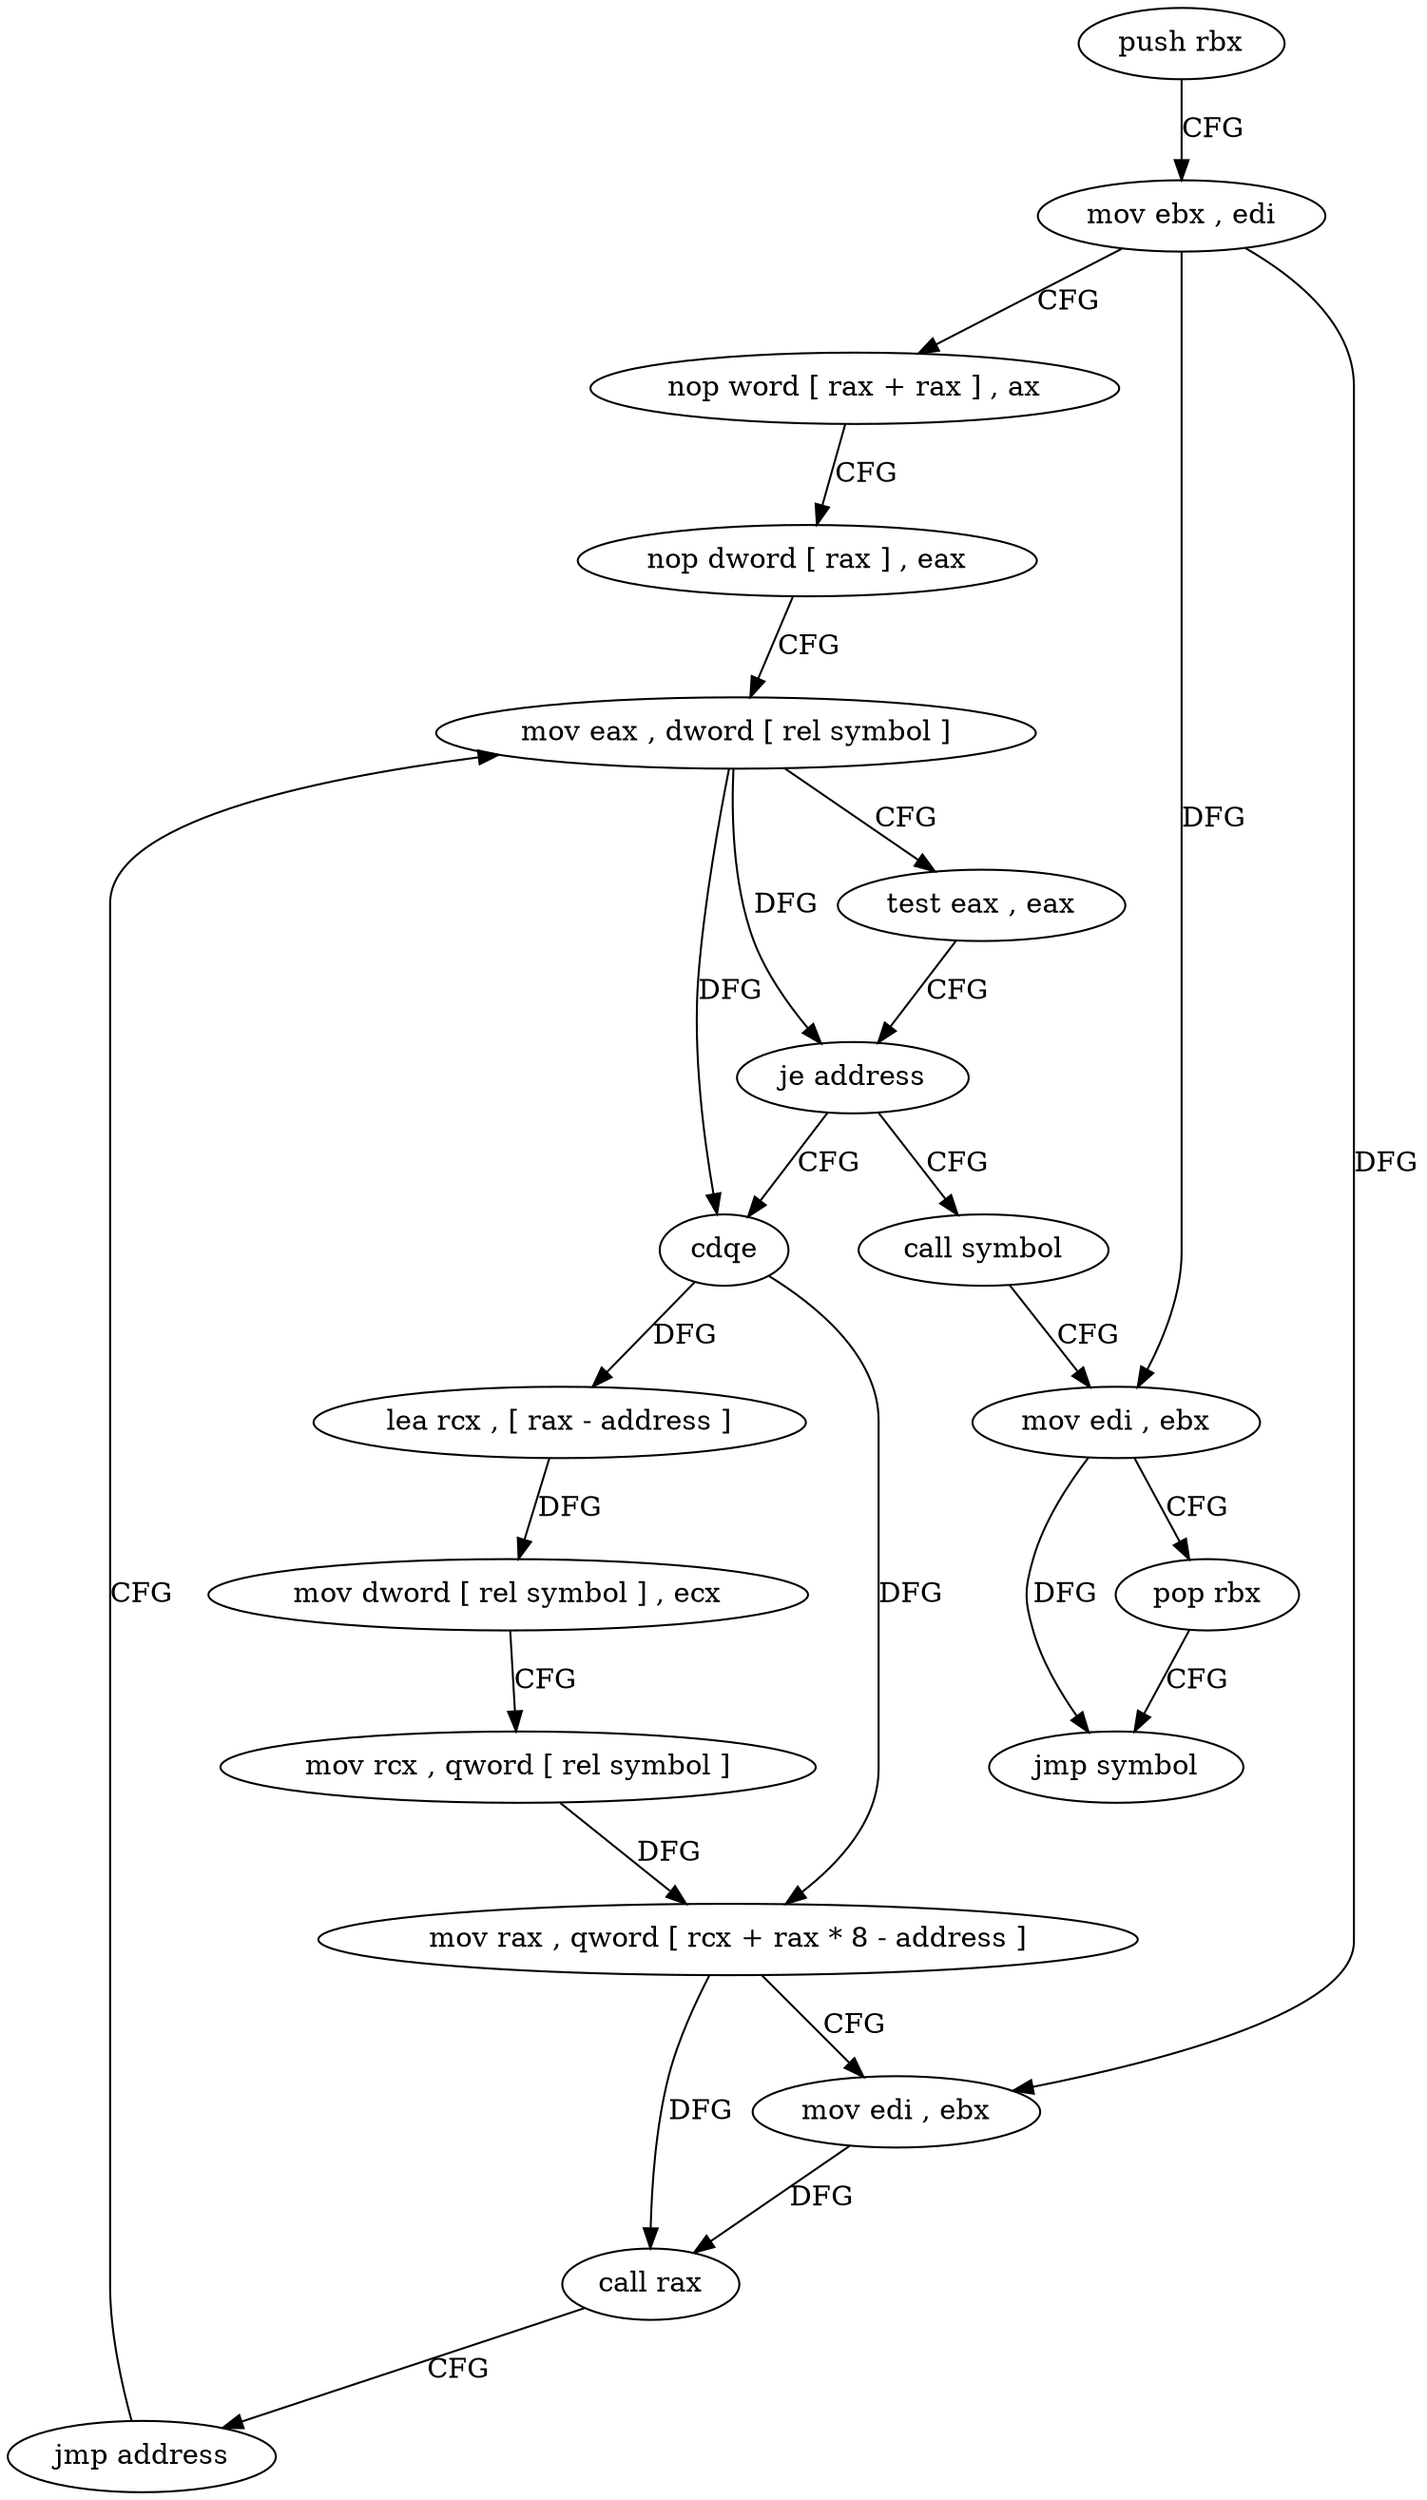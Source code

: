 digraph "func" {
"161408" [label = "push rbx" ]
"161409" [label = "mov ebx , edi" ]
"161411" [label = "nop word [ rax + rax ] , ax" ]
"161421" [label = "nop dword [ rax ] , eax" ]
"161424" [label = "mov eax , dword [ rel symbol ]" ]
"161464" [label = "call symbol" ]
"161469" [label = "mov edi , ebx" ]
"161471" [label = "pop rbx" ]
"161472" [label = "jmp symbol" ]
"161434" [label = "cdqe" ]
"161436" [label = "lea rcx , [ rax - address ]" ]
"161440" [label = "mov dword [ rel symbol ] , ecx" ]
"161446" [label = "mov rcx , qword [ rel symbol ]" ]
"161453" [label = "mov rax , qword [ rcx + rax * 8 - address ]" ]
"161458" [label = "mov edi , ebx" ]
"161460" [label = "call rax" ]
"161462" [label = "jmp address" ]
"161430" [label = "test eax , eax" ]
"161432" [label = "je address" ]
"161408" -> "161409" [ label = "CFG" ]
"161409" -> "161411" [ label = "CFG" ]
"161409" -> "161469" [ label = "DFG" ]
"161409" -> "161458" [ label = "DFG" ]
"161411" -> "161421" [ label = "CFG" ]
"161421" -> "161424" [ label = "CFG" ]
"161424" -> "161430" [ label = "CFG" ]
"161424" -> "161432" [ label = "DFG" ]
"161424" -> "161434" [ label = "DFG" ]
"161464" -> "161469" [ label = "CFG" ]
"161469" -> "161471" [ label = "CFG" ]
"161469" -> "161472" [ label = "DFG" ]
"161471" -> "161472" [ label = "CFG" ]
"161434" -> "161436" [ label = "DFG" ]
"161434" -> "161453" [ label = "DFG" ]
"161436" -> "161440" [ label = "DFG" ]
"161440" -> "161446" [ label = "CFG" ]
"161446" -> "161453" [ label = "DFG" ]
"161453" -> "161458" [ label = "CFG" ]
"161453" -> "161460" [ label = "DFG" ]
"161458" -> "161460" [ label = "DFG" ]
"161460" -> "161462" [ label = "CFG" ]
"161462" -> "161424" [ label = "CFG" ]
"161430" -> "161432" [ label = "CFG" ]
"161432" -> "161464" [ label = "CFG" ]
"161432" -> "161434" [ label = "CFG" ]
}
